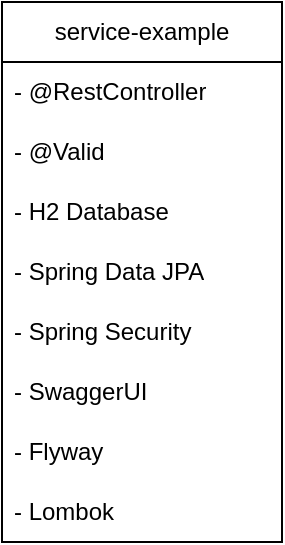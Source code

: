 <mxfile version="22.0.2" type="github">
  <diagram name="Strona-1" id="D-w1qJQ-gSQP8L798ZMw">
    <mxGraphModel dx="1194" dy="654" grid="1" gridSize="10" guides="1" tooltips="1" connect="1" arrows="1" fold="1" page="1" pageScale="1" pageWidth="827" pageHeight="1169" math="0" shadow="0">
      <root>
        <mxCell id="0" />
        <mxCell id="1" parent="0" />
        <mxCell id="a-_csSJVMrUAMUauY1QF-24" value="service-example" style="swimlane;fontStyle=0;childLayout=stackLayout;horizontal=1;startSize=30;horizontalStack=0;resizeParent=1;resizeParentMax=0;resizeLast=0;collapsible=1;marginBottom=0;whiteSpace=wrap;html=1;" vertex="1" parent="1">
          <mxGeometry x="310" y="210" width="140" height="270" as="geometry" />
        </mxCell>
        <mxCell id="a-_csSJVMrUAMUauY1QF-25" value="- @RestController" style="text;strokeColor=none;fillColor=none;align=left;verticalAlign=middle;spacingLeft=4;spacingRight=4;overflow=hidden;points=[[0,0.5],[1,0.5]];portConstraint=eastwest;rotatable=0;whiteSpace=wrap;html=1;" vertex="1" parent="a-_csSJVMrUAMUauY1QF-24">
          <mxGeometry y="30" width="140" height="30" as="geometry" />
        </mxCell>
        <mxCell id="a-_csSJVMrUAMUauY1QF-26" value="- @Valid" style="text;strokeColor=none;fillColor=none;align=left;verticalAlign=middle;spacingLeft=4;spacingRight=4;overflow=hidden;points=[[0,0.5],[1,0.5]];portConstraint=eastwest;rotatable=0;whiteSpace=wrap;html=1;" vertex="1" parent="a-_csSJVMrUAMUauY1QF-24">
          <mxGeometry y="60" width="140" height="30" as="geometry" />
        </mxCell>
        <mxCell id="a-_csSJVMrUAMUauY1QF-27" value="- H2 Database" style="text;strokeColor=none;fillColor=none;align=left;verticalAlign=middle;spacingLeft=4;spacingRight=4;overflow=hidden;points=[[0,0.5],[1,0.5]];portConstraint=eastwest;rotatable=0;whiteSpace=wrap;html=1;" vertex="1" parent="a-_csSJVMrUAMUauY1QF-24">
          <mxGeometry y="90" width="140" height="30" as="geometry" />
        </mxCell>
        <mxCell id="a-_csSJVMrUAMUauY1QF-33" value="- Spring Data JPA" style="text;strokeColor=none;fillColor=none;align=left;verticalAlign=middle;spacingLeft=4;spacingRight=4;overflow=hidden;points=[[0,0.5],[1,0.5]];portConstraint=eastwest;rotatable=0;whiteSpace=wrap;html=1;" vertex="1" parent="a-_csSJVMrUAMUauY1QF-24">
          <mxGeometry y="120" width="140" height="30" as="geometry" />
        </mxCell>
        <mxCell id="a-_csSJVMrUAMUauY1QF-32" value="- Spring Security" style="text;strokeColor=none;fillColor=none;align=left;verticalAlign=middle;spacingLeft=4;spacingRight=4;overflow=hidden;points=[[0,0.5],[1,0.5]];portConstraint=eastwest;rotatable=0;whiteSpace=wrap;html=1;" vertex="1" parent="a-_csSJVMrUAMUauY1QF-24">
          <mxGeometry y="150" width="140" height="30" as="geometry" />
        </mxCell>
        <mxCell id="a-_csSJVMrUAMUauY1QF-30" value="- SwaggerUI" style="text;strokeColor=none;fillColor=none;align=left;verticalAlign=middle;spacingLeft=4;spacingRight=4;overflow=hidden;points=[[0,0.5],[1,0.5]];portConstraint=eastwest;rotatable=0;whiteSpace=wrap;html=1;" vertex="1" parent="a-_csSJVMrUAMUauY1QF-24">
          <mxGeometry y="180" width="140" height="30" as="geometry" />
        </mxCell>
        <mxCell id="a-_csSJVMrUAMUauY1QF-31" value="- Flyway" style="text;strokeColor=none;fillColor=none;align=left;verticalAlign=middle;spacingLeft=4;spacingRight=4;overflow=hidden;points=[[0,0.5],[1,0.5]];portConstraint=eastwest;rotatable=0;whiteSpace=wrap;html=1;" vertex="1" parent="a-_csSJVMrUAMUauY1QF-24">
          <mxGeometry y="210" width="140" height="30" as="geometry" />
        </mxCell>
        <mxCell id="a-_csSJVMrUAMUauY1QF-34" value="- Lombok" style="text;strokeColor=none;fillColor=none;align=left;verticalAlign=middle;spacingLeft=4;spacingRight=4;overflow=hidden;points=[[0,0.5],[1,0.5]];portConstraint=eastwest;rotatable=0;whiteSpace=wrap;html=1;" vertex="1" parent="a-_csSJVMrUAMUauY1QF-24">
          <mxGeometry y="240" width="140" height="30" as="geometry" />
        </mxCell>
      </root>
    </mxGraphModel>
  </diagram>
</mxfile>
